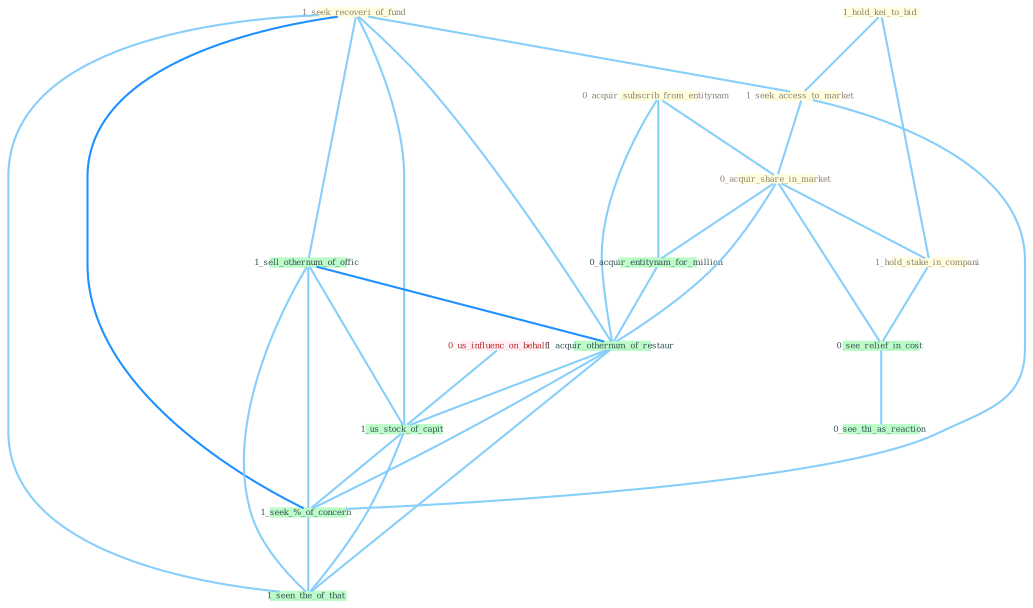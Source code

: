 Graph G{ 
    node
    [shape=polygon,style=filled,width=.5,height=.06,color="#BDFCC9",fixedsize=true,fontsize=4,
    fontcolor="#2f4f4f"];
    {node
    [color="#ffffe0", fontcolor="#8b7d6b"] "1_seek_recoveri_of_fund " "1_hold_kei_to_bid " "0_acquir_subscrib_from_entitynam " "1_seek_access_to_market " "0_acquir_share_in_market " "1_hold_stake_in_compani "}
{node [color="#fff0f5", fontcolor="#b22222"] "0_us_influenc_on_behalf "}
edge [color="#B0E2FF"];

	"1_seek_recoveri_of_fund " -- "1_seek_access_to_market " [w="1", color="#87cefa" ];
	"1_seek_recoveri_of_fund " -- "1_sell_othernum_of_offic " [w="1", color="#87cefa" ];
	"1_seek_recoveri_of_fund " -- "1_acquir_othernum_of_restaur " [w="1", color="#87cefa" ];
	"1_seek_recoveri_of_fund " -- "1_us_stock_of_capit " [w="1", color="#87cefa" ];
	"1_seek_recoveri_of_fund " -- "1_seek_%_of_concern " [w="2", color="#1e90ff" , len=0.8];
	"1_seek_recoveri_of_fund " -- "1_seen_the_of_that " [w="1", color="#87cefa" ];
	"1_hold_kei_to_bid " -- "1_seek_access_to_market " [w="1", color="#87cefa" ];
	"1_hold_kei_to_bid " -- "1_hold_stake_in_compani " [w="1", color="#87cefa" ];
	"0_acquir_subscrib_from_entitynam " -- "0_acquir_share_in_market " [w="1", color="#87cefa" ];
	"0_acquir_subscrib_from_entitynam " -- "0_acquir_entitynam_for_million " [w="1", color="#87cefa" ];
	"0_acquir_subscrib_from_entitynam " -- "1_acquir_othernum_of_restaur " [w="1", color="#87cefa" ];
	"1_seek_access_to_market " -- "0_acquir_share_in_market " [w="1", color="#87cefa" ];
	"1_seek_access_to_market " -- "1_seek_%_of_concern " [w="1", color="#87cefa" ];
	"0_acquir_share_in_market " -- "1_hold_stake_in_compani " [w="1", color="#87cefa" ];
	"0_acquir_share_in_market " -- "0_acquir_entitynam_for_million " [w="1", color="#87cefa" ];
	"0_acquir_share_in_market " -- "0_see_relief_in_cost " [w="1", color="#87cefa" ];
	"0_acquir_share_in_market " -- "1_acquir_othernum_of_restaur " [w="1", color="#87cefa" ];
	"1_hold_stake_in_compani " -- "0_see_relief_in_cost " [w="1", color="#87cefa" ];
	"0_acquir_entitynam_for_million " -- "1_acquir_othernum_of_restaur " [w="1", color="#87cefa" ];
	"1_sell_othernum_of_offic " -- "1_acquir_othernum_of_restaur " [w="2", color="#1e90ff" , len=0.8];
	"1_sell_othernum_of_offic " -- "1_us_stock_of_capit " [w="1", color="#87cefa" ];
	"1_sell_othernum_of_offic " -- "1_seek_%_of_concern " [w="1", color="#87cefa" ];
	"1_sell_othernum_of_offic " -- "1_seen_the_of_that " [w="1", color="#87cefa" ];
	"0_us_influenc_on_behalf " -- "1_us_stock_of_capit " [w="1", color="#87cefa" ];
	"0_see_relief_in_cost " -- "0_see_thi_as_reaction " [w="1", color="#87cefa" ];
	"1_acquir_othernum_of_restaur " -- "1_us_stock_of_capit " [w="1", color="#87cefa" ];
	"1_acquir_othernum_of_restaur " -- "1_seek_%_of_concern " [w="1", color="#87cefa" ];
	"1_acquir_othernum_of_restaur " -- "1_seen_the_of_that " [w="1", color="#87cefa" ];
	"1_us_stock_of_capit " -- "1_seek_%_of_concern " [w="1", color="#87cefa" ];
	"1_us_stock_of_capit " -- "1_seen_the_of_that " [w="1", color="#87cefa" ];
	"1_seek_%_of_concern " -- "1_seen_the_of_that " [w="1", color="#87cefa" ];
}